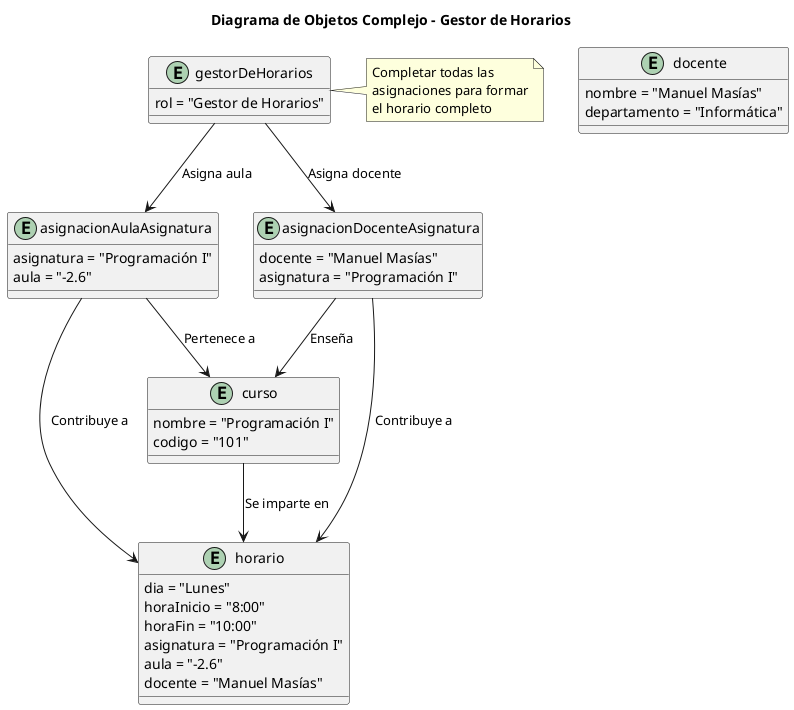 @startuml
title Diagrama de Objetos Complejo - Gestor de Horarios

entity gestorDeHorarios {
    rol = "Gestor de Horarios"
}

entity asignacionAulaAsignatura {
    asignatura = "Programación I"
    aula = "-2.6"
}

entity asignacionDocenteAsignatura {
    docente = "Manuel Masías"
    asignatura = "Programación I"
}

entity horario {
    dia = "Lunes"
    horaInicio = "8:00"
    horaFin = "10:00"
    asignatura = "Programación I"
    aula = "-2.6"
    docente = "Manuel Masías"
}

entity curso {
    nombre = "Programación I"
    codigo = "101"
}

entity docente {
    nombre = "Manuel Masías"
    departamento = "Informática"
}

gestorDeHorarios --> asignacionAulaAsignatura : Asigna aula
gestorDeHorarios --> asignacionDocenteAsignatura : Asigna docente
asignacionAulaAsignatura --> curso : Pertenece a
asignacionDocenteAsignatura --> curso : Enseña
asignacionAulaAsignatura --> horario : Contribuye a
asignacionDocenteAsignatura --> horario : Contribuye a
curso --> horario : Se imparte en

note right of gestorDeHorarios
    Completar todas las
    asignaciones para formar
    el horario completo
end note

@enduml
